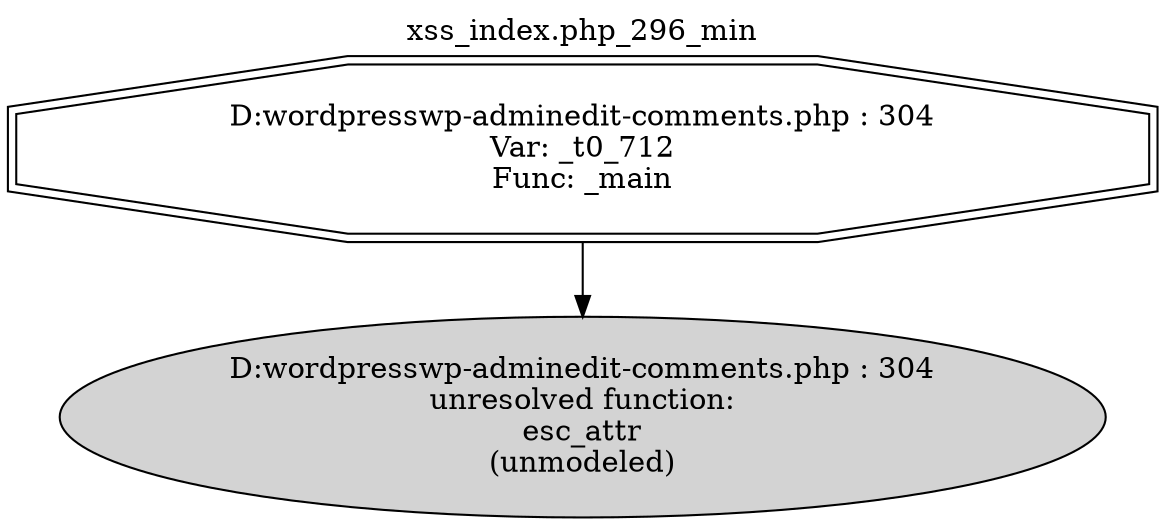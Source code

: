 digraph cfg {
  label="xss_index.php_296_min";
  labelloc=t;
  n1 [shape=doubleoctagon, label="D:\wordpress\wp-admin\edit-comments.php : 304\nVar: _t0_712\nFunc: _main\n"];
  n2 [shape=ellipse, label="D:\wordpress\wp-admin\edit-comments.php : 304\nunresolved function:\nesc_attr\n(unmodeled)\n",style=filled];
  n1 -> n2;
}
